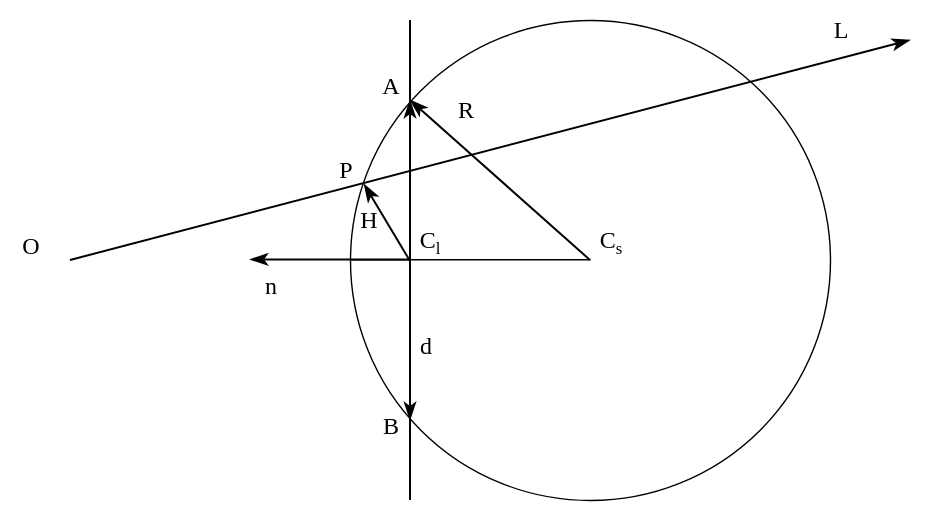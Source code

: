 <mxfile version="21.2.8" type="device">
  <diagram name="Страница 1" id="eBCzCQWFth1_u-ZQtIkf">
    <mxGraphModel dx="360" dy="434" grid="1" gridSize="10" guides="1" tooltips="1" connect="1" arrows="1" fold="1" page="1" pageScale="1" pageWidth="827" pageHeight="1169" math="0" shadow="0">
      <root>
        <mxCell id="0" />
        <mxCell id="1" parent="0" />
        <mxCell id="Nsetz0EIdP9xMARCvk30-1" value="" style="ellipse;whiteSpace=wrap;html=1;aspect=fixed;fillColor=none;strokeWidth=0.7;fontFamily=Times New Roman;" vertex="1" parent="1">
          <mxGeometry x="360" y="280" width="240" height="240" as="geometry" />
        </mxCell>
        <mxCell id="Nsetz0EIdP9xMARCvk30-3" value="" style="endArrow=none;html=1;rounded=0;fontFamily=Times New Roman;" edge="1" parent="1">
          <mxGeometry width="50" height="50" relative="1" as="geometry">
            <mxPoint x="390" y="520" as="sourcePoint" />
            <mxPoint x="390" y="280" as="targetPoint" />
          </mxGeometry>
        </mxCell>
        <mxCell id="Nsetz0EIdP9xMARCvk30-4" value="" style="endArrow=classicThin;html=1;rounded=0;endFill=1;fontFamily=Times New Roman;" edge="1" parent="1">
          <mxGeometry width="50" height="50" relative="1" as="geometry">
            <mxPoint x="480" y="400" as="sourcePoint" />
            <mxPoint x="390" y="320" as="targetPoint" />
          </mxGeometry>
        </mxCell>
        <mxCell id="Nsetz0EIdP9xMARCvk30-6" value="R" style="text;html=1;strokeColor=none;fillColor=none;align=center;verticalAlign=middle;whiteSpace=wrap;rounded=0;fontFamily=Times New Roman;" vertex="1" parent="1">
          <mxGeometry x="388" y="310" width="60" height="30" as="geometry" />
        </mxCell>
        <mxCell id="Nsetz0EIdP9xMARCvk30-7" value="" style="endArrow=classicThin;startArrow=classicThin;html=1;rounded=0;endFill=1;fontFamily=Times New Roman;startFill=1;" edge="1" parent="1">
          <mxGeometry width="50" height="50" relative="1" as="geometry">
            <mxPoint x="390" y="480" as="sourcePoint" />
            <mxPoint x="390" y="320" as="targetPoint" />
          </mxGeometry>
        </mxCell>
        <mxCell id="Nsetz0EIdP9xMARCvk30-8" value="d" style="text;html=1;strokeColor=none;fillColor=none;align=center;verticalAlign=middle;whiteSpace=wrap;rounded=0;fontFamily=Times New Roman;" vertex="1" parent="1">
          <mxGeometry x="368" y="428" width="60" height="30" as="geometry" />
        </mxCell>
        <mxCell id="Nsetz0EIdP9xMARCvk30-9" value="" style="endArrow=classicThin;html=1;rounded=0;endFill=1;fontFamily=Times New Roman;" edge="1" parent="1">
          <mxGeometry width="50" height="50" relative="1" as="geometry">
            <mxPoint x="220" y="400" as="sourcePoint" />
            <mxPoint x="640" y="290" as="targetPoint" />
          </mxGeometry>
        </mxCell>
        <mxCell id="Nsetz0EIdP9xMARCvk30-10" value="" style="endArrow=classicThin;html=1;rounded=0;endFill=1;fontFamily=Times New Roman;" edge="1" parent="1">
          <mxGeometry width="50" height="50" relative="1" as="geometry">
            <mxPoint x="390" y="399.71" as="sourcePoint" />
            <mxPoint x="310" y="399.71" as="targetPoint" />
          </mxGeometry>
        </mxCell>
        <mxCell id="Nsetz0EIdP9xMARCvk30-11" value="n" style="text;html=1;align=center;verticalAlign=middle;resizable=0;points=[];autosize=1;strokeColor=none;fillColor=none;fontFamily=Times New Roman;" vertex="1" parent="1">
          <mxGeometry x="305" y="398" width="30" height="30" as="geometry" />
        </mxCell>
        <mxCell id="Nsetz0EIdP9xMARCvk30-12" value="L" style="text;html=1;align=center;verticalAlign=middle;resizable=0;points=[];autosize=1;strokeColor=none;fillColor=none;fontFamily=Times New Roman;" vertex="1" parent="1">
          <mxGeometry x="590" y="270" width="30" height="30" as="geometry" />
        </mxCell>
        <mxCell id="Nsetz0EIdP9xMARCvk30-13" value="" style="endArrow=none;html=1;rounded=0;strokeWidth=0.7;fontFamily=Times New Roman;" edge="1" parent="1">
          <mxGeometry width="50" height="50" relative="1" as="geometry">
            <mxPoint x="360" y="399.66" as="sourcePoint" />
            <mxPoint x="480" y="399.66" as="targetPoint" />
          </mxGeometry>
        </mxCell>
        <mxCell id="Nsetz0EIdP9xMARCvk30-19" value="" style="endArrow=classicThin;html=1;rounded=0;endFill=1;fillColor=#d5e8d4;strokeColor=#000000;fontFamily=Times New Roman;" edge="1" parent="1">
          <mxGeometry width="50" height="50" relative="1" as="geometry">
            <mxPoint x="390" y="400.5" as="sourcePoint" />
            <mxPoint x="367" y="362" as="targetPoint" />
          </mxGeometry>
        </mxCell>
        <mxCell id="Nsetz0EIdP9xMARCvk30-20" value="H" style="text;html=1;align=center;verticalAlign=middle;resizable=0;points=[];autosize=1;strokeColor=none;fillColor=none;fontFamily=Times New Roman;" vertex="1" parent="1">
          <mxGeometry x="354" y="365" width="30" height="30" as="geometry" />
        </mxCell>
        <mxCell id="Nsetz0EIdP9xMARCvk30-23" value="P" style="text;html=1;strokeColor=none;fillColor=none;align=center;verticalAlign=middle;whiteSpace=wrap;rounded=0;fontFamily=Times New Roman;" vertex="1" parent="1">
          <mxGeometry x="328" y="340" width="60" height="30" as="geometry" />
        </mxCell>
        <mxCell id="Nsetz0EIdP9xMARCvk30-24" value="С&lt;span style=&quot;font-size: 10px;&quot;&gt;&lt;sub&gt;l&lt;/sub&gt;&lt;/span&gt;" style="text;html=1;strokeColor=none;fillColor=none;align=center;verticalAlign=middle;whiteSpace=wrap;rounded=0;fontFamily=Times New Roman;" vertex="1" parent="1">
          <mxGeometry x="370" y="376" width="60" height="30" as="geometry" />
        </mxCell>
        <mxCell id="Nsetz0EIdP9xMARCvk30-25" value="C&lt;span style=&quot;font-size: 10px;&quot;&gt;&lt;sub&gt;s&lt;/sub&gt;&lt;/span&gt;" style="text;html=1;align=center;verticalAlign=middle;resizable=0;points=[];autosize=1;strokeColor=none;fillColor=none;fontFamily=Times New Roman;" vertex="1" parent="1">
          <mxGeometry x="475" y="376" width="30" height="30" as="geometry" />
        </mxCell>
        <mxCell id="Nsetz0EIdP9xMARCvk30-27" value="A" style="text;html=1;align=center;verticalAlign=middle;resizable=0;points=[];autosize=1;strokeColor=none;fillColor=none;fontFamily=Times New Roman;" vertex="1" parent="1">
          <mxGeometry x="365" y="298" width="30" height="30" as="geometry" />
        </mxCell>
        <mxCell id="Nsetz0EIdP9xMARCvk30-28" value="B" style="text;html=1;align=center;verticalAlign=middle;resizable=0;points=[];autosize=1;strokeColor=none;fillColor=none;fontFamily=Times New Roman;" vertex="1" parent="1">
          <mxGeometry x="365" y="468" width="30" height="30" as="geometry" />
        </mxCell>
        <mxCell id="Nsetz0EIdP9xMARCvk30-29" value="O" style="text;html=1;align=center;verticalAlign=middle;resizable=0;points=[];autosize=1;strokeColor=none;fillColor=none;fontFamily=Times New Roman;" vertex="1" parent="1">
          <mxGeometry x="185" y="378" width="30" height="30" as="geometry" />
        </mxCell>
      </root>
    </mxGraphModel>
  </diagram>
</mxfile>
